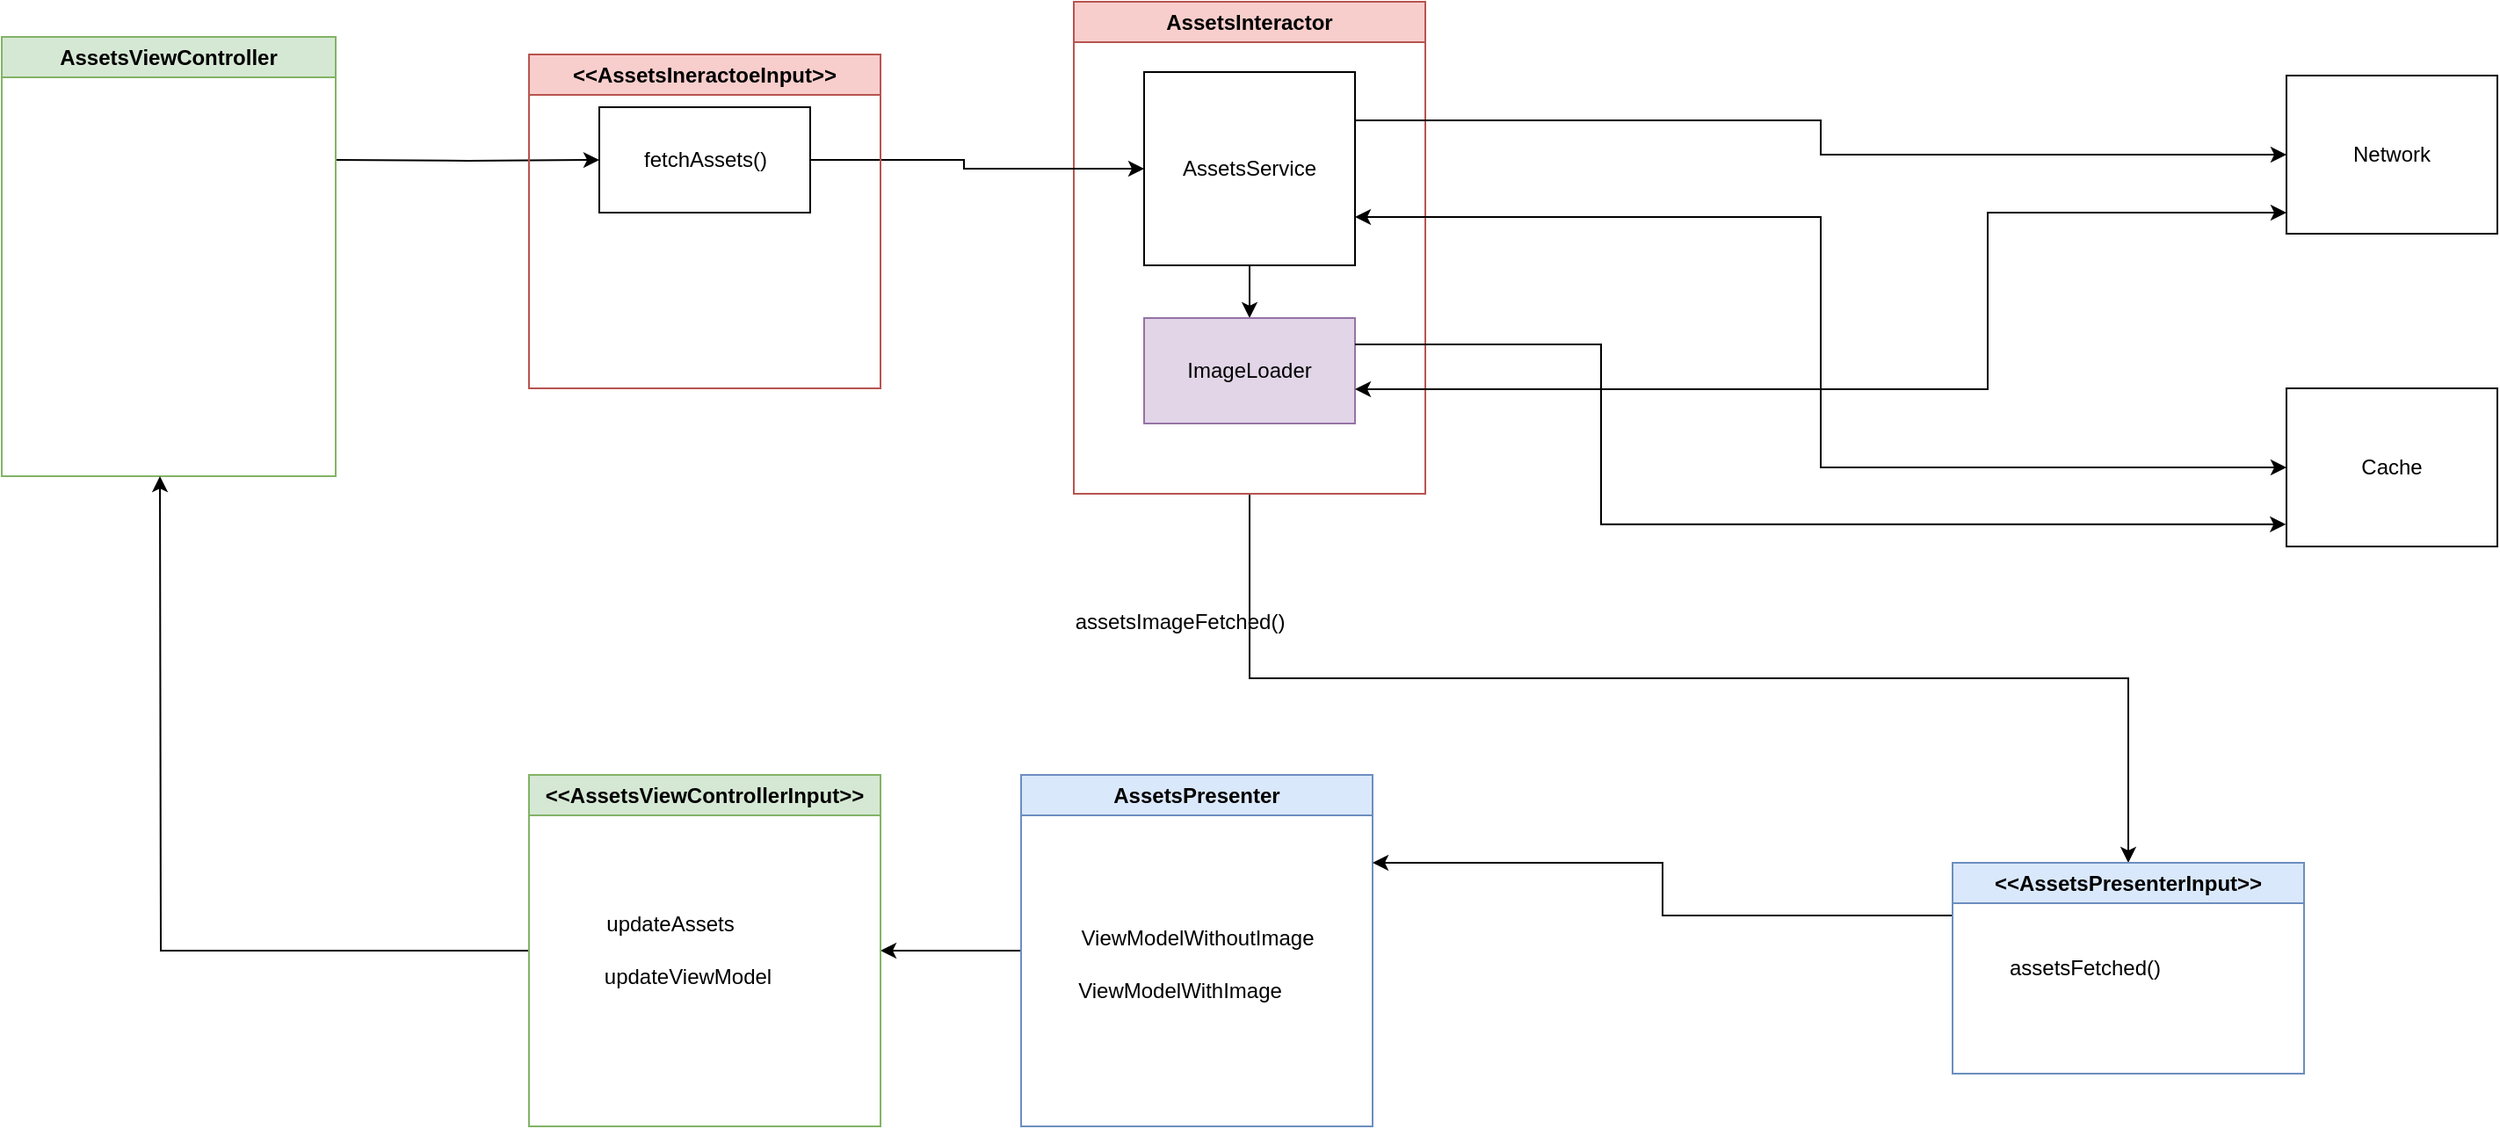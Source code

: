 <mxfile version="24.7.17">
  <diagram name="Страница — 1" id="xdu1-sEnkgLp20Y-n_Gp">
    <mxGraphModel dx="1195" dy="783" grid="1" gridSize="10" guides="1" tooltips="1" connect="1" arrows="1" fold="1" page="1" pageScale="1" pageWidth="3300" pageHeight="2339" math="0" shadow="0">
      <root>
        <mxCell id="0" />
        <mxCell id="1" parent="0" />
        <mxCell id="ExXGJqB2bO8ZWLYXyuPD-13" style="edgeStyle=orthogonalEdgeStyle;rounded=0;orthogonalLoop=1;jettySize=auto;html=1;entryX=0;entryY=0.5;entryDx=0;entryDy=0;" edge="1" parent="1" target="ExXGJqB2bO8ZWLYXyuPD-9">
          <mxGeometry relative="1" as="geometry">
            <mxPoint x="370" y="110" as="sourcePoint" />
          </mxGeometry>
        </mxCell>
        <mxCell id="ExXGJqB2bO8ZWLYXyuPD-1" value="AssetsViewController" style="swimlane;whiteSpace=wrap;html=1;fillColor=#d5e8d4;strokeColor=#82b366;" vertex="1" parent="1">
          <mxGeometry x="180" y="40" width="190" height="250" as="geometry" />
        </mxCell>
        <mxCell id="ExXGJqB2bO8ZWLYXyuPD-22" style="edgeStyle=orthogonalEdgeStyle;rounded=0;orthogonalLoop=1;jettySize=auto;html=1;exitX=0.5;exitY=1;exitDx=0;exitDy=0;entryX=0.5;entryY=0;entryDx=0;entryDy=0;" edge="1" parent="1" source="ExXGJqB2bO8ZWLYXyuPD-3" target="ExXGJqB2bO8ZWLYXyuPD-14">
          <mxGeometry relative="1" as="geometry" />
        </mxCell>
        <mxCell id="ExXGJqB2bO8ZWLYXyuPD-3" value="AssetsInteractor" style="swimlane;whiteSpace=wrap;html=1;fillColor=#f8cecc;strokeColor=#b85450;" vertex="1" parent="1">
          <mxGeometry x="790" y="20" width="200" height="280" as="geometry" />
        </mxCell>
        <mxCell id="ExXGJqB2bO8ZWLYXyuPD-43" style="edgeStyle=orthogonalEdgeStyle;rounded=0;orthogonalLoop=1;jettySize=auto;html=1;entryX=0.5;entryY=0;entryDx=0;entryDy=0;" edge="1" parent="ExXGJqB2bO8ZWLYXyuPD-3" source="ExXGJqB2bO8ZWLYXyuPD-4" target="ExXGJqB2bO8ZWLYXyuPD-42">
          <mxGeometry relative="1" as="geometry" />
        </mxCell>
        <mxCell id="ExXGJqB2bO8ZWLYXyuPD-4" value="AssetsService" style="whiteSpace=wrap;html=1;" vertex="1" parent="ExXGJqB2bO8ZWLYXyuPD-3">
          <mxGeometry x="40" y="40" width="120" height="110" as="geometry" />
        </mxCell>
        <mxCell id="ExXGJqB2bO8ZWLYXyuPD-41" style="edgeStyle=orthogonalEdgeStyle;rounded=0;orthogonalLoop=1;jettySize=auto;html=1;exitX=0.5;exitY=1;exitDx=0;exitDy=0;" edge="1" parent="ExXGJqB2bO8ZWLYXyuPD-3" source="ExXGJqB2bO8ZWLYXyuPD-4" target="ExXGJqB2bO8ZWLYXyuPD-4">
          <mxGeometry relative="1" as="geometry" />
        </mxCell>
        <mxCell id="ExXGJqB2bO8ZWLYXyuPD-42" value="ImageLoader" style="rounded=0;whiteSpace=wrap;html=1;fillColor=#e1d5e7;strokeColor=#9673a6;" vertex="1" parent="ExXGJqB2bO8ZWLYXyuPD-3">
          <mxGeometry x="40" y="180" width="120" height="60" as="geometry" />
        </mxCell>
        <mxCell id="ExXGJqB2bO8ZWLYXyuPD-45" style="edgeStyle=orthogonalEdgeStyle;rounded=0;orthogonalLoop=1;jettySize=auto;html=1;entryX=0;entryY=0.75;entryDx=0;entryDy=0;startArrow=classic;startFill=1;" edge="1" parent="ExXGJqB2bO8ZWLYXyuPD-3">
          <mxGeometry relative="1" as="geometry">
            <mxPoint x="160" y="220.5" as="sourcePoint" />
            <mxPoint x="690" y="120" as="targetPoint" />
            <Array as="points">
              <mxPoint x="520" y="220.5" />
              <mxPoint x="520" y="120.5" />
            </Array>
          </mxGeometry>
        </mxCell>
        <mxCell id="ExXGJqB2bO8ZWLYXyuPD-5" style="edgeStyle=orthogonalEdgeStyle;rounded=0;orthogonalLoop=1;jettySize=auto;html=1;entryX=0;entryY=0.5;entryDx=0;entryDy=0;" edge="1" parent="1" source="ExXGJqB2bO8ZWLYXyuPD-2" target="ExXGJqB2bO8ZWLYXyuPD-4">
          <mxGeometry relative="1" as="geometry" />
        </mxCell>
        <mxCell id="ExXGJqB2bO8ZWLYXyuPD-25" style="edgeStyle=orthogonalEdgeStyle;rounded=0;orthogonalLoop=1;jettySize=auto;html=1;entryX=1;entryY=0.5;entryDx=0;entryDy=0;" edge="1" parent="1" source="ExXGJqB2bO8ZWLYXyuPD-6" target="ExXGJqB2bO8ZWLYXyuPD-23">
          <mxGeometry relative="1" as="geometry" />
        </mxCell>
        <mxCell id="ExXGJqB2bO8ZWLYXyuPD-6" value="AssetsPresenter" style="swimlane;whiteSpace=wrap;html=1;fillColor=#dae8fc;strokeColor=#6c8ebf;" vertex="1" parent="1">
          <mxGeometry x="760" y="460" width="200" height="200" as="geometry" />
        </mxCell>
        <mxCell id="ExXGJqB2bO8ZWLYXyuPD-29" value="ViewModelWithoutImage" style="text;html=1;align=center;verticalAlign=middle;resizable=0;points=[];autosize=1;strokeColor=none;fillColor=none;" vertex="1" parent="ExXGJqB2bO8ZWLYXyuPD-6">
          <mxGeometry x="20" y="78" width="160" height="30" as="geometry" />
        </mxCell>
        <mxCell id="ExXGJqB2bO8ZWLYXyuPD-31" value="ViewModelWithImage" style="text;html=1;align=center;verticalAlign=middle;resizable=0;points=[];autosize=1;strokeColor=none;fillColor=none;" vertex="1" parent="ExXGJqB2bO8ZWLYXyuPD-6">
          <mxGeometry x="20" y="108" width="140" height="30" as="geometry" />
        </mxCell>
        <mxCell id="ExXGJqB2bO8ZWLYXyuPD-10" value="&amp;lt;&amp;lt;AssetsIneractoeInput&amp;gt;&amp;gt;" style="swimlane;whiteSpace=wrap;html=1;fillColor=#f8cecc;strokeColor=#b85450;" vertex="1" parent="1">
          <mxGeometry x="480" y="50" width="200" height="190" as="geometry" />
        </mxCell>
        <mxCell id="ExXGJqB2bO8ZWLYXyuPD-11" value="" style="group" vertex="1" connectable="0" parent="ExXGJqB2bO8ZWLYXyuPD-10">
          <mxGeometry x="40" y="30" width="120" height="60" as="geometry" />
        </mxCell>
        <mxCell id="ExXGJqB2bO8ZWLYXyuPD-9" value="" style="rounded=0;whiteSpace=wrap;html=1;" vertex="1" parent="ExXGJqB2bO8ZWLYXyuPD-11">
          <mxGeometry width="120" height="60" as="geometry" />
        </mxCell>
        <mxCell id="ExXGJqB2bO8ZWLYXyuPD-2" value="&lt;div&gt;&lt;span style=&quot;background-color: initial;&quot;&gt;fetchAssets()&lt;/span&gt;&lt;br&gt;&lt;/div&gt;" style="text;html=1;align=center;verticalAlign=middle;resizable=0;points=[];autosize=1;strokeColor=none;fillColor=none;" vertex="1" parent="ExXGJqB2bO8ZWLYXyuPD-11">
          <mxGeometry x="15" y="15" width="90" height="30" as="geometry" />
        </mxCell>
        <mxCell id="ExXGJqB2bO8ZWLYXyuPD-48" style="edgeStyle=orthogonalEdgeStyle;rounded=0;orthogonalLoop=1;jettySize=auto;html=1;exitX=0;exitY=0.25;exitDx=0;exitDy=0;entryX=1;entryY=0.25;entryDx=0;entryDy=0;" edge="1" parent="1" source="ExXGJqB2bO8ZWLYXyuPD-14" target="ExXGJqB2bO8ZWLYXyuPD-6">
          <mxGeometry relative="1" as="geometry" />
        </mxCell>
        <mxCell id="ExXGJqB2bO8ZWLYXyuPD-14" value="&amp;lt;&amp;lt;AssetsPresenter&lt;span style=&quot;background-color: initial;&quot;&gt;Input&amp;gt;&amp;gt;&lt;/span&gt;" style="swimlane;whiteSpace=wrap;html=1;fillColor=#dae8fc;strokeColor=#6c8ebf;" vertex="1" parent="1">
          <mxGeometry x="1290" y="510" width="200" height="120" as="geometry" />
        </mxCell>
        <mxCell id="ExXGJqB2bO8ZWLYXyuPD-26" value="&lt;div&gt;assetsFetched()&lt;/div&gt;" style="text;html=1;align=center;verticalAlign=middle;resizable=0;points=[];autosize=1;strokeColor=none;fillColor=none;" vertex="1" parent="ExXGJqB2bO8ZWLYXyuPD-14">
          <mxGeometry x="20" y="45" width="110" height="30" as="geometry" />
        </mxCell>
        <mxCell id="ExXGJqB2bO8ZWLYXyuPD-24" style="edgeStyle=orthogonalEdgeStyle;rounded=0;orthogonalLoop=1;jettySize=auto;html=1;" edge="1" parent="1" source="ExXGJqB2bO8ZWLYXyuPD-23">
          <mxGeometry relative="1" as="geometry">
            <mxPoint x="270" y="290" as="targetPoint" />
          </mxGeometry>
        </mxCell>
        <mxCell id="ExXGJqB2bO8ZWLYXyuPD-23" value="&amp;lt;&amp;lt;&lt;span style=&quot;background-color: initial;&quot;&gt;AssetsViewControllerInput&amp;gt;&amp;gt;&lt;/span&gt;" style="swimlane;whiteSpace=wrap;html=1;fillColor=#d5e8d4;strokeColor=#82b366;" vertex="1" parent="1">
          <mxGeometry x="480" y="460" width="200" height="200" as="geometry" />
        </mxCell>
        <mxCell id="ExXGJqB2bO8ZWLYXyuPD-27" value="up&lt;span style=&quot;background-color: initial;&quot;&gt;dateAssets&lt;/span&gt;" style="text;html=1;align=center;verticalAlign=middle;resizable=0;points=[];autosize=1;strokeColor=none;fillColor=none;" vertex="1" parent="ExXGJqB2bO8ZWLYXyuPD-23">
          <mxGeometry x="30" y="70" width="100" height="30" as="geometry" />
        </mxCell>
        <mxCell id="ExXGJqB2bO8ZWLYXyuPD-28" value="updateViewModel" style="text;html=1;align=center;verticalAlign=middle;resizable=0;points=[];autosize=1;strokeColor=none;fillColor=none;" vertex="1" parent="ExXGJqB2bO8ZWLYXyuPD-23">
          <mxGeometry x="30" y="100" width="120" height="30" as="geometry" />
        </mxCell>
        <mxCell id="ExXGJqB2bO8ZWLYXyuPD-30" value="assetsImageFetched()" style="text;html=1;align=center;verticalAlign=middle;resizable=0;points=[];autosize=1;strokeColor=none;fillColor=none;" vertex="1" parent="1">
          <mxGeometry x="780" y="358" width="140" height="30" as="geometry" />
        </mxCell>
        <mxCell id="ExXGJqB2bO8ZWLYXyuPD-33" value="Cache" style="rounded=0;whiteSpace=wrap;html=1;" vertex="1" parent="1">
          <mxGeometry x="1480" y="240" width="120" height="90" as="geometry" />
        </mxCell>
        <mxCell id="ExXGJqB2bO8ZWLYXyuPD-34" value="Network" style="rounded=0;whiteSpace=wrap;html=1;" vertex="1" parent="1">
          <mxGeometry x="1480" y="62" width="120" height="90" as="geometry" />
        </mxCell>
        <mxCell id="ExXGJqB2bO8ZWLYXyuPD-37" style="edgeStyle=orthogonalEdgeStyle;rounded=0;orthogonalLoop=1;jettySize=auto;html=1;exitX=1;exitY=0.25;exitDx=0;exitDy=0;entryX=0;entryY=0.5;entryDx=0;entryDy=0;" edge="1" parent="1" source="ExXGJqB2bO8ZWLYXyuPD-4" target="ExXGJqB2bO8ZWLYXyuPD-34">
          <mxGeometry relative="1" as="geometry" />
        </mxCell>
        <mxCell id="ExXGJqB2bO8ZWLYXyuPD-38" style="edgeStyle=orthogonalEdgeStyle;rounded=0;orthogonalLoop=1;jettySize=auto;html=1;exitX=1;exitY=0.75;exitDx=0;exitDy=0;entryX=0;entryY=0.5;entryDx=0;entryDy=0;startArrow=classic;startFill=1;" edge="1" parent="1" source="ExXGJqB2bO8ZWLYXyuPD-4" target="ExXGJqB2bO8ZWLYXyuPD-33">
          <mxGeometry relative="1" as="geometry" />
        </mxCell>
        <mxCell id="ExXGJqB2bO8ZWLYXyuPD-44" style="edgeStyle=orthogonalEdgeStyle;rounded=0;orthogonalLoop=1;jettySize=auto;html=1;exitX=1;exitY=0.25;exitDx=0;exitDy=0;entryX=-0.003;entryY=0.86;entryDx=0;entryDy=0;entryPerimeter=0;" edge="1" parent="1" source="ExXGJqB2bO8ZWLYXyuPD-42" target="ExXGJqB2bO8ZWLYXyuPD-33">
          <mxGeometry relative="1" as="geometry">
            <Array as="points">
              <mxPoint x="1090" y="215" />
              <mxPoint x="1090" y="317" />
            </Array>
          </mxGeometry>
        </mxCell>
      </root>
    </mxGraphModel>
  </diagram>
</mxfile>
